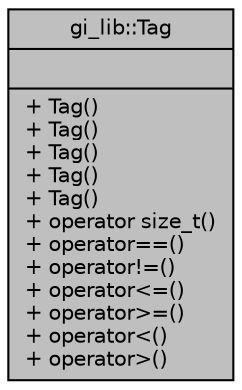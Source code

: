 digraph "gi_lib::Tag"
{
  edge [fontname="Helvetica",fontsize="10",labelfontname="Helvetica",labelfontsize="10"];
  node [fontname="Helvetica",fontsize="10",shape=record];
  Node1 [label="{gi_lib::Tag\n||+ Tag()\l+ Tag()\l+ Tag()\l+ Tag()\l+ Tag()\l+ operator size_t()\l+ operator==()\l+ operator!=()\l+ operator\<=()\l+ operator\>=()\l+ operator\<()\l+ operator\>()\l}",height=0.2,width=0.4,color="black", fillcolor="grey75", style="filled", fontcolor="black"];
}
